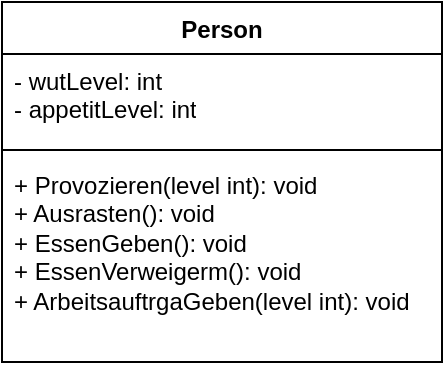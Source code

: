 <mxfile version="21.6.8" type="device">
  <diagram name="Seite-1" id="cW4oBI6mVUXUtHNb4IoI">
    <mxGraphModel dx="434" dy="277" grid="1" gridSize="10" guides="1" tooltips="1" connect="1" arrows="1" fold="1" page="1" pageScale="1" pageWidth="827" pageHeight="1169" math="0" shadow="0">
      <root>
        <mxCell id="0" />
        <mxCell id="1" parent="0" />
        <mxCell id="axpCuNk4wsnUUoaNCGdF-1" value="Person" style="swimlane;fontStyle=1;align=center;verticalAlign=top;childLayout=stackLayout;horizontal=1;startSize=26;horizontalStack=0;resizeParent=1;resizeParentMax=0;resizeLast=0;collapsible=1;marginBottom=0;whiteSpace=wrap;html=1;" vertex="1" parent="1">
          <mxGeometry x="320" y="499" width="220" height="180" as="geometry" />
        </mxCell>
        <mxCell id="axpCuNk4wsnUUoaNCGdF-2" value="- wutLevel: int&lt;br&gt;- appetitLevel: int" style="text;strokeColor=none;fillColor=none;align=left;verticalAlign=top;spacingLeft=4;spacingRight=4;overflow=hidden;rotatable=0;points=[[0,0.5],[1,0.5]];portConstraint=eastwest;whiteSpace=wrap;html=1;" vertex="1" parent="axpCuNk4wsnUUoaNCGdF-1">
          <mxGeometry y="26" width="220" height="44" as="geometry" />
        </mxCell>
        <mxCell id="axpCuNk4wsnUUoaNCGdF-3" value="" style="line;strokeWidth=1;fillColor=none;align=left;verticalAlign=middle;spacingTop=-1;spacingLeft=3;spacingRight=3;rotatable=0;labelPosition=right;points=[];portConstraint=eastwest;strokeColor=inherit;" vertex="1" parent="axpCuNk4wsnUUoaNCGdF-1">
          <mxGeometry y="70" width="220" height="8" as="geometry" />
        </mxCell>
        <mxCell id="axpCuNk4wsnUUoaNCGdF-4" value="+ Provozieren(level int): void&lt;br&gt;+ Ausrasten(): void&lt;br&gt;+ EssenGeben(): void&lt;br&gt;+ EssenVerweigerm(): void&lt;br&gt;+ ArbeitsauftrgaGeben(level int): void" style="text;strokeColor=none;fillColor=none;align=left;verticalAlign=top;spacingLeft=4;spacingRight=4;overflow=hidden;rotatable=0;points=[[0,0.5],[1,0.5]];portConstraint=eastwest;whiteSpace=wrap;html=1;" vertex="1" parent="axpCuNk4wsnUUoaNCGdF-1">
          <mxGeometry y="78" width="220" height="102" as="geometry" />
        </mxCell>
      </root>
    </mxGraphModel>
  </diagram>
</mxfile>
